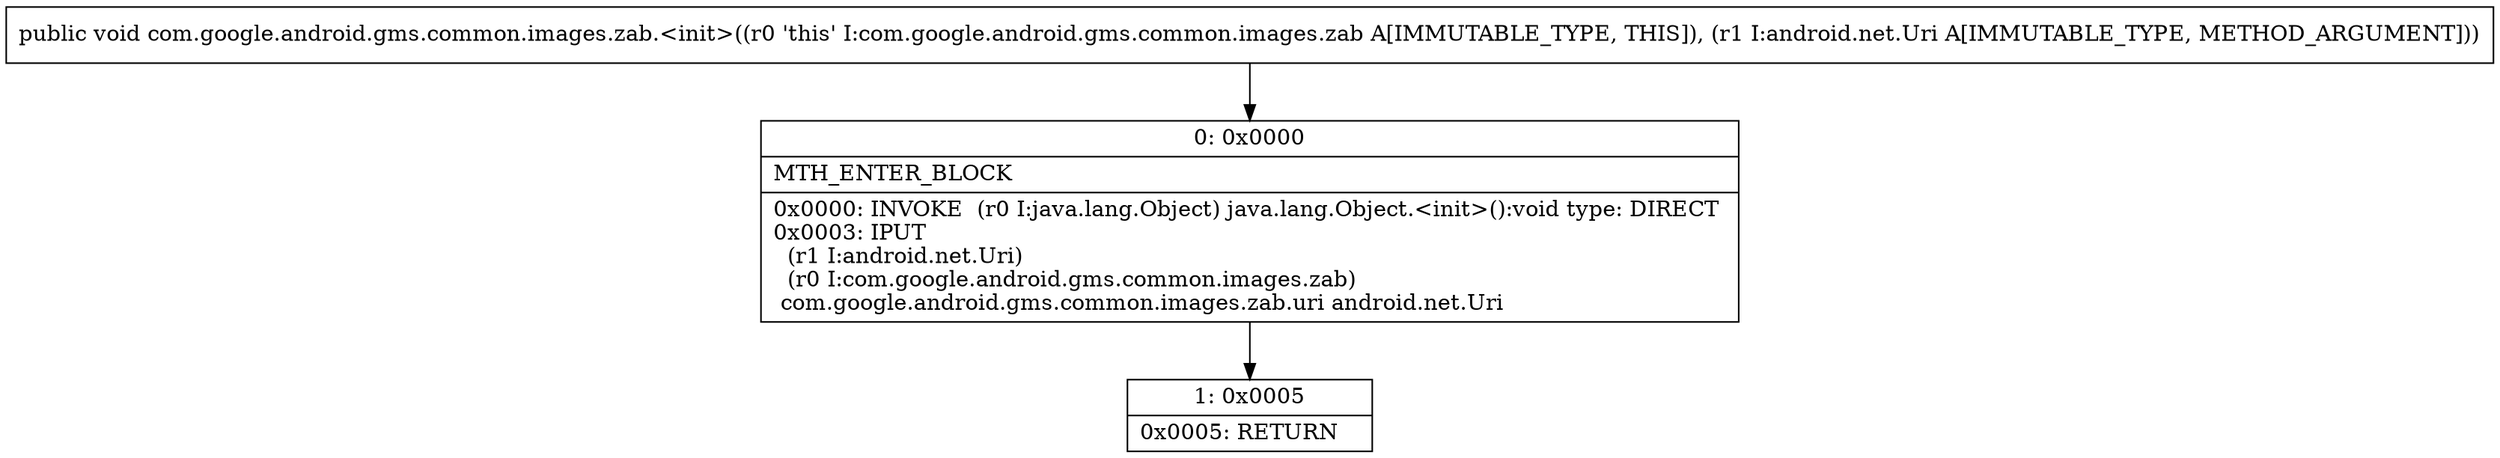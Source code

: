 digraph "CFG forcom.google.android.gms.common.images.zab.\<init\>(Landroid\/net\/Uri;)V" {
Node_0 [shape=record,label="{0\:\ 0x0000|MTH_ENTER_BLOCK\l|0x0000: INVOKE  (r0 I:java.lang.Object) java.lang.Object.\<init\>():void type: DIRECT \l0x0003: IPUT  \l  (r1 I:android.net.Uri)\l  (r0 I:com.google.android.gms.common.images.zab)\l com.google.android.gms.common.images.zab.uri android.net.Uri \l}"];
Node_1 [shape=record,label="{1\:\ 0x0005|0x0005: RETURN   \l}"];
MethodNode[shape=record,label="{public void com.google.android.gms.common.images.zab.\<init\>((r0 'this' I:com.google.android.gms.common.images.zab A[IMMUTABLE_TYPE, THIS]), (r1 I:android.net.Uri A[IMMUTABLE_TYPE, METHOD_ARGUMENT])) }"];
MethodNode -> Node_0;
Node_0 -> Node_1;
}

